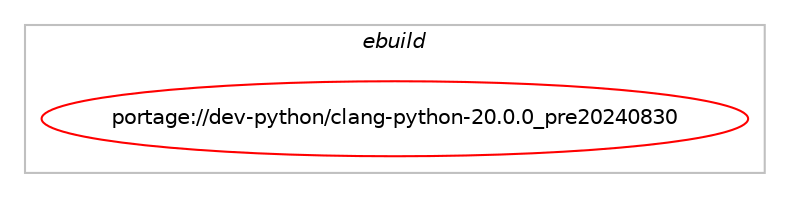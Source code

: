 digraph prolog {

# *************
# Graph options
# *************

newrank=true;
concentrate=true;
compound=true;
graph [rankdir=LR,fontname=Helvetica,fontsize=10,ranksep=1.5];#, ranksep=2.5, nodesep=0.2];
edge  [arrowhead=vee];
node  [fontname=Helvetica,fontsize=10];

# **********
# The ebuild
# **********

subgraph cluster_leftcol {
color=gray;
label=<<i>ebuild</i>>;
id [label="portage://dev-python/clang-python-20.0.0_pre20240830", color=red, width=4, href="../dev-python/clang-python-20.0.0_pre20240830.svg"];
}

# ****************
# The dependencies
# ****************

subgraph cluster_midcol {
color=gray;
label=<<i>dependencies</i>>;
subgraph cluster_compile {
fillcolor="#eeeeee";
style=filled;
label=<<i>compile</i>>;
# *** BEGIN UNKNOWN DEPENDENCY TYPE (TODO) ***
# id -> equal(package_dependency(portage://dev-python/clang-python-20.0.0_pre20240830,install,no,sys-devel,clang,greaterequal,[20.0.0,,_pre20240830,20.0.0_pre20240830],any_different_slot,[]))
# *** END UNKNOWN DEPENDENCY TYPE (TODO) ***

# *** BEGIN UNKNOWN DEPENDENCY TYPE (TODO) ***
# id -> equal(package_dependency(portage://dev-python/clang-python-20.0.0_pre20240830,install,weak,sys-devel,clang,none,[,,],[slot(0)],[use(enable(python),negative)]))
# *** END UNKNOWN DEPENDENCY TYPE (TODO) ***

# *** BEGIN UNKNOWN DEPENDENCY TYPE (TODO) ***
# id -> equal(package_dependency(portage://dev-python/clang-python-20.0.0_pre20240830,install,weak,sys-devel,llvm,none,[,,],[slot(0)],[use(enable(clang),negative),use(enable(python),negative)]))
# *** END UNKNOWN DEPENDENCY TYPE (TODO) ***

}
subgraph cluster_compileandrun {
fillcolor="#eeeeee";
style=filled;
label=<<i>compile and run</i>>;
}
subgraph cluster_run {
fillcolor="#eeeeee";
style=filled;
label=<<i>run</i>>;
# *** BEGIN UNKNOWN DEPENDENCY TYPE (TODO) ***
# id -> equal(use_conditional_group(positive,python_targets_python3_10,portage://dev-python/clang-python-20.0.0_pre20240830,[package_dependency(portage://dev-python/clang-python-20.0.0_pre20240830,run,no,dev-lang,python,none,[,,],[slot(3.10)],[])]))
# *** END UNKNOWN DEPENDENCY TYPE (TODO) ***

# *** BEGIN UNKNOWN DEPENDENCY TYPE (TODO) ***
# id -> equal(use_conditional_group(positive,python_targets_python3_11,portage://dev-python/clang-python-20.0.0_pre20240830,[package_dependency(portage://dev-python/clang-python-20.0.0_pre20240830,run,no,dev-lang,python,none,[,,],[slot(3.11)],[])]))
# *** END UNKNOWN DEPENDENCY TYPE (TODO) ***

# *** BEGIN UNKNOWN DEPENDENCY TYPE (TODO) ***
# id -> equal(use_conditional_group(positive,python_targets_python3_12,portage://dev-python/clang-python-20.0.0_pre20240830,[package_dependency(portage://dev-python/clang-python-20.0.0_pre20240830,run,no,dev-lang,python,none,[,,],[slot(3.12)],[])]))
# *** END UNKNOWN DEPENDENCY TYPE (TODO) ***

# *** BEGIN UNKNOWN DEPENDENCY TYPE (TODO) ***
# id -> equal(use_conditional_group(positive,python_targets_python3_13,portage://dev-python/clang-python-20.0.0_pre20240830,[package_dependency(portage://dev-python/clang-python-20.0.0_pre20240830,run,no,dev-lang,python,none,[,,],[slot(3.13)],[])]))
# *** END UNKNOWN DEPENDENCY TYPE (TODO) ***

# *** BEGIN UNKNOWN DEPENDENCY TYPE (TODO) ***
# id -> equal(package_dependency(portage://dev-python/clang-python-20.0.0_pre20240830,run,no,sys-devel,clang,greaterequal,[20.0.0,,_pre20240830,20.0.0_pre20240830],any_different_slot,[]))
# *** END UNKNOWN DEPENDENCY TYPE (TODO) ***

# *** BEGIN UNKNOWN DEPENDENCY TYPE (TODO) ***
# id -> equal(package_dependency(portage://dev-python/clang-python-20.0.0_pre20240830,run,weak,sys-devel,clang,none,[,,],[slot(0)],[use(enable(python),negative)]))
# *** END UNKNOWN DEPENDENCY TYPE (TODO) ***

# *** BEGIN UNKNOWN DEPENDENCY TYPE (TODO) ***
# id -> equal(package_dependency(portage://dev-python/clang-python-20.0.0_pre20240830,run,weak,sys-devel,llvm,none,[,,],[slot(0)],[use(enable(clang),negative),use(enable(python),negative)]))
# *** END UNKNOWN DEPENDENCY TYPE (TODO) ***

}
}

# **************
# The candidates
# **************

subgraph cluster_choices {
rank=same;
color=gray;
label=<<i>candidates</i>>;

}

}
